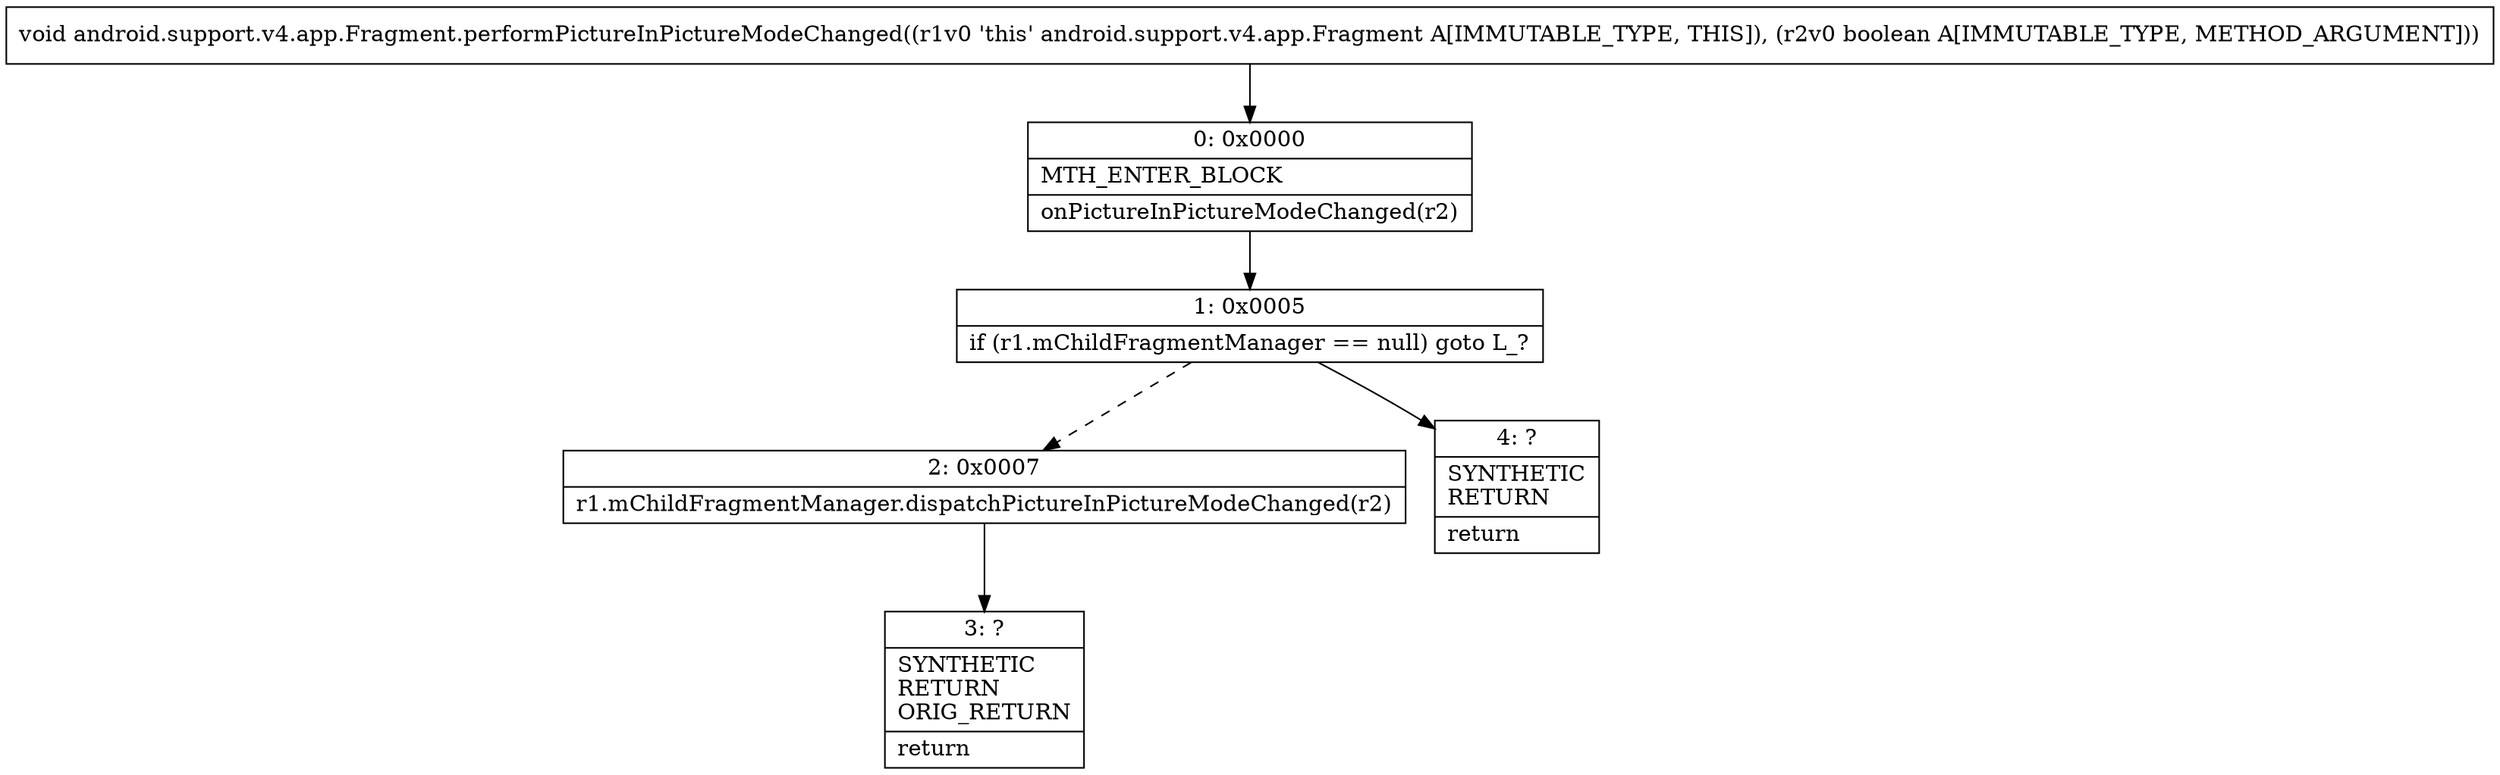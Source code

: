 digraph "CFG forandroid.support.v4.app.Fragment.performPictureInPictureModeChanged(Z)V" {
Node_0 [shape=record,label="{0\:\ 0x0000|MTH_ENTER_BLOCK\l|onPictureInPictureModeChanged(r2)\l}"];
Node_1 [shape=record,label="{1\:\ 0x0005|if (r1.mChildFragmentManager == null) goto L_?\l}"];
Node_2 [shape=record,label="{2\:\ 0x0007|r1.mChildFragmentManager.dispatchPictureInPictureModeChanged(r2)\l}"];
Node_3 [shape=record,label="{3\:\ ?|SYNTHETIC\lRETURN\lORIG_RETURN\l|return\l}"];
Node_4 [shape=record,label="{4\:\ ?|SYNTHETIC\lRETURN\l|return\l}"];
MethodNode[shape=record,label="{void android.support.v4.app.Fragment.performPictureInPictureModeChanged((r1v0 'this' android.support.v4.app.Fragment A[IMMUTABLE_TYPE, THIS]), (r2v0 boolean A[IMMUTABLE_TYPE, METHOD_ARGUMENT])) }"];
MethodNode -> Node_0;
Node_0 -> Node_1;
Node_1 -> Node_2[style=dashed];
Node_1 -> Node_4;
Node_2 -> Node_3;
}

